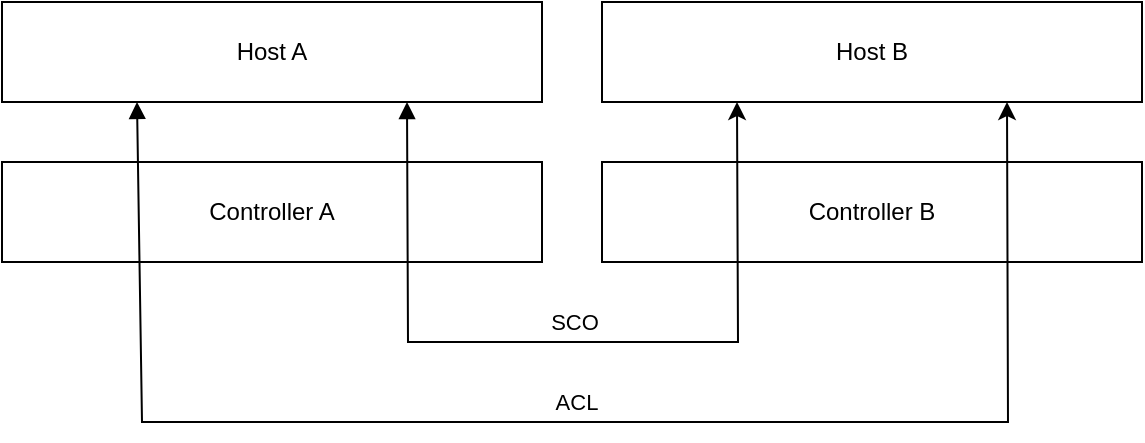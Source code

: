 <mxfile version="21.6.8" type="device">
  <diagram name="Página-1" id="N1r0uMiinhnDOxKA0FRR">
    <mxGraphModel dx="767" dy="514" grid="1" gridSize="10" guides="1" tooltips="1" connect="1" arrows="1" fold="1" page="1" pageScale="1" pageWidth="827" pageHeight="1169" math="0" shadow="0">
      <root>
        <mxCell id="0" />
        <mxCell id="1" parent="0" />
        <mxCell id="ydyV3unm_AF14Z35odkg-5" value="" style="rounded=0;whiteSpace=wrap;html=1;fillColor=none;" parent="1" vertex="1">
          <mxGeometry x="50" y="130" width="270" height="50" as="geometry" />
        </mxCell>
        <mxCell id="ydyV3unm_AF14Z35odkg-6" value="Controller A" style="text;html=1;strokeColor=none;fillColor=none;align=center;verticalAlign=middle;whiteSpace=wrap;rounded=0;" parent="1" vertex="1">
          <mxGeometry x="140" y="140" width="90" height="30" as="geometry" />
        </mxCell>
        <mxCell id="ydyV3unm_AF14Z35odkg-7" value="" style="rounded=0;whiteSpace=wrap;html=1;fillColor=none;" parent="1" vertex="1">
          <mxGeometry x="350" y="130" width="270" height="50" as="geometry" />
        </mxCell>
        <mxCell id="ydyV3unm_AF14Z35odkg-10" value="Controller B" style="text;html=1;strokeColor=none;fillColor=none;align=center;verticalAlign=middle;whiteSpace=wrap;rounded=0;" parent="1" vertex="1">
          <mxGeometry x="440" y="140" width="90" height="30" as="geometry" />
        </mxCell>
        <mxCell id="ydyV3unm_AF14Z35odkg-11" value="" style="endArrow=classic;html=1;rounded=0;exitX=0.75;exitY=1;exitDx=0;exitDy=0;entryX=0.25;entryY=1;entryDx=0;entryDy=0;startArrow=block;" parent="1" source="X5a6NT7090P-iCkSsNmw-1" target="X5a6NT7090P-iCkSsNmw-2" edge="1">
          <mxGeometry relative="1" as="geometry">
            <mxPoint x="250" y="290" as="sourcePoint" />
            <mxPoint x="420" y="290" as="targetPoint" />
            <Array as="points">
              <mxPoint x="253" y="220" />
              <mxPoint x="418" y="220" />
            </Array>
          </mxGeometry>
        </mxCell>
        <mxCell id="ydyV3unm_AF14Z35odkg-12" value="SCO" style="edgeLabel;resizable=0;html=1;align=center;verticalAlign=middle;labelBackgroundColor=none;" parent="ydyV3unm_AF14Z35odkg-11" connectable="0" vertex="1">
          <mxGeometry relative="1" as="geometry">
            <mxPoint y="-10" as="offset" />
          </mxGeometry>
        </mxCell>
        <mxCell id="ydyV3unm_AF14Z35odkg-13" value="" style="endArrow=classic;html=1;rounded=0;exitX=0.25;exitY=1;exitDx=0;exitDy=0;entryX=0.75;entryY=1;entryDx=0;entryDy=0;startArrow=block;" parent="1" source="X5a6NT7090P-iCkSsNmw-1" target="X5a6NT7090P-iCkSsNmw-2" edge="1">
          <mxGeometry relative="1" as="geometry">
            <mxPoint x="120" y="290" as="sourcePoint" />
            <mxPoint x="550" y="290" as="targetPoint" />
            <Array as="points">
              <mxPoint x="120" y="260" />
              <mxPoint x="553" y="260" />
            </Array>
          </mxGeometry>
        </mxCell>
        <mxCell id="ydyV3unm_AF14Z35odkg-14" value="ACL" style="edgeLabel;resizable=0;html=1;align=center;verticalAlign=middle;labelBackgroundColor=none;" parent="ydyV3unm_AF14Z35odkg-13" connectable="0" vertex="1">
          <mxGeometry relative="1" as="geometry">
            <mxPoint y="-10" as="offset" />
          </mxGeometry>
        </mxCell>
        <mxCell id="X5a6NT7090P-iCkSsNmw-1" value="" style="rounded=0;whiteSpace=wrap;html=1;fillColor=none;" vertex="1" parent="1">
          <mxGeometry x="50" y="50" width="270" height="50" as="geometry" />
        </mxCell>
        <mxCell id="X5a6NT7090P-iCkSsNmw-2" value="" style="rounded=0;whiteSpace=wrap;html=1;fillColor=none;" vertex="1" parent="1">
          <mxGeometry x="350" y="50" width="270" height="50" as="geometry" />
        </mxCell>
        <mxCell id="X5a6NT7090P-iCkSsNmw-3" value="Host A" style="text;html=1;strokeColor=none;fillColor=none;align=center;verticalAlign=middle;whiteSpace=wrap;rounded=0;" vertex="1" parent="1">
          <mxGeometry x="140" y="60" width="90" height="30" as="geometry" />
        </mxCell>
        <mxCell id="X5a6NT7090P-iCkSsNmw-4" value="Host B" style="text;html=1;strokeColor=none;fillColor=none;align=center;verticalAlign=middle;whiteSpace=wrap;rounded=0;" vertex="1" parent="1">
          <mxGeometry x="440" y="60" width="90" height="30" as="geometry" />
        </mxCell>
      </root>
    </mxGraphModel>
  </diagram>
</mxfile>
